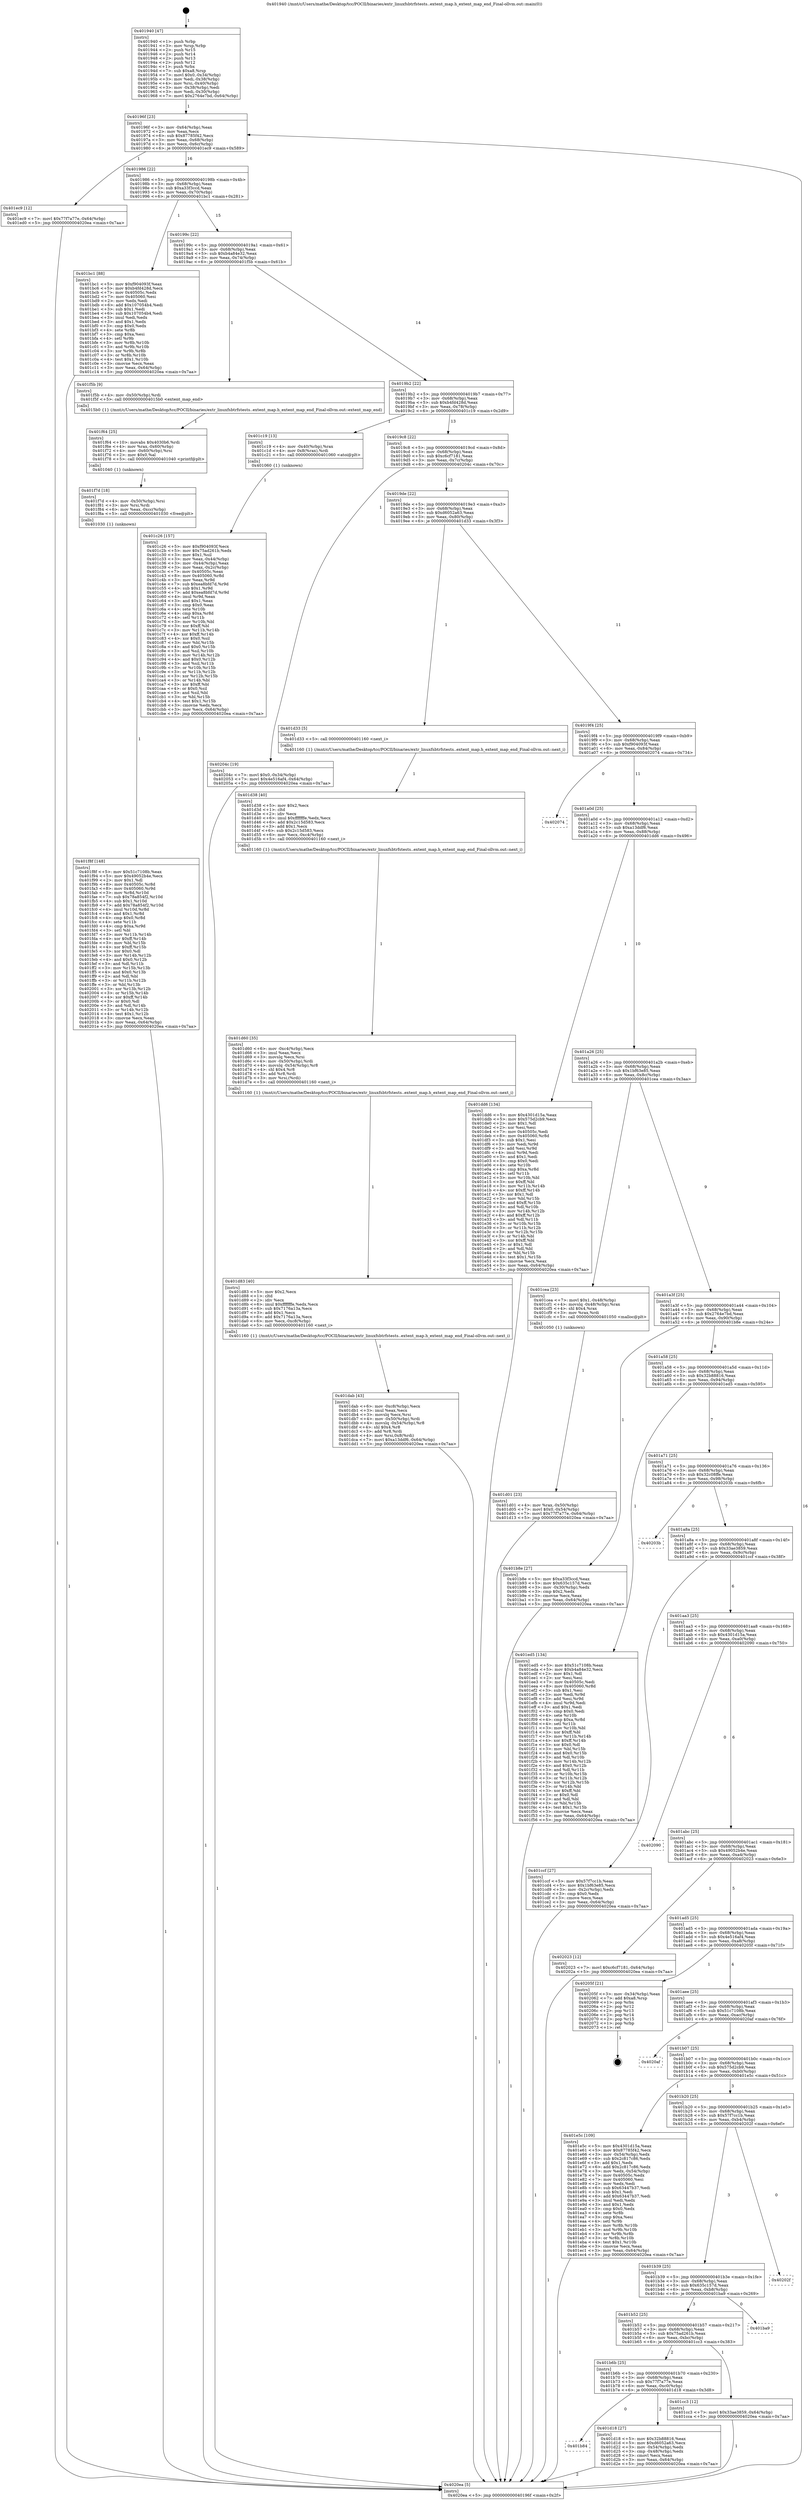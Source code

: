 digraph "0x401940" {
  label = "0x401940 (/mnt/c/Users/mathe/Desktop/tcc/POCII/binaries/extr_linuxfsbtrfstests..extent_map.h_extent_map_end_Final-ollvm.out::main(0))"
  labelloc = "t"
  node[shape=record]

  Entry [label="",width=0.3,height=0.3,shape=circle,fillcolor=black,style=filled]
  "0x40196f" [label="{
     0x40196f [23]\l
     | [instrs]\l
     &nbsp;&nbsp;0x40196f \<+3\>: mov -0x64(%rbp),%eax\l
     &nbsp;&nbsp;0x401972 \<+2\>: mov %eax,%ecx\l
     &nbsp;&nbsp;0x401974 \<+6\>: sub $0x87785f42,%ecx\l
     &nbsp;&nbsp;0x40197a \<+3\>: mov %eax,-0x68(%rbp)\l
     &nbsp;&nbsp;0x40197d \<+3\>: mov %ecx,-0x6c(%rbp)\l
     &nbsp;&nbsp;0x401980 \<+6\>: je 0000000000401ec9 \<main+0x589\>\l
  }"]
  "0x401ec9" [label="{
     0x401ec9 [12]\l
     | [instrs]\l
     &nbsp;&nbsp;0x401ec9 \<+7\>: movl $0x77f7a77e,-0x64(%rbp)\l
     &nbsp;&nbsp;0x401ed0 \<+5\>: jmp 00000000004020ea \<main+0x7aa\>\l
  }"]
  "0x401986" [label="{
     0x401986 [22]\l
     | [instrs]\l
     &nbsp;&nbsp;0x401986 \<+5\>: jmp 000000000040198b \<main+0x4b\>\l
     &nbsp;&nbsp;0x40198b \<+3\>: mov -0x68(%rbp),%eax\l
     &nbsp;&nbsp;0x40198e \<+5\>: sub $0xa33f3ccd,%eax\l
     &nbsp;&nbsp;0x401993 \<+3\>: mov %eax,-0x70(%rbp)\l
     &nbsp;&nbsp;0x401996 \<+6\>: je 0000000000401bc1 \<main+0x281\>\l
  }"]
  Exit [label="",width=0.3,height=0.3,shape=circle,fillcolor=black,style=filled,peripheries=2]
  "0x401bc1" [label="{
     0x401bc1 [88]\l
     | [instrs]\l
     &nbsp;&nbsp;0x401bc1 \<+5\>: mov $0xf904093f,%eax\l
     &nbsp;&nbsp;0x401bc6 \<+5\>: mov $0xb4fd428d,%ecx\l
     &nbsp;&nbsp;0x401bcb \<+7\>: mov 0x40505c,%edx\l
     &nbsp;&nbsp;0x401bd2 \<+7\>: mov 0x405060,%esi\l
     &nbsp;&nbsp;0x401bd9 \<+2\>: mov %edx,%edi\l
     &nbsp;&nbsp;0x401bdb \<+6\>: add $0x107054b4,%edi\l
     &nbsp;&nbsp;0x401be1 \<+3\>: sub $0x1,%edi\l
     &nbsp;&nbsp;0x401be4 \<+6\>: sub $0x107054b4,%edi\l
     &nbsp;&nbsp;0x401bea \<+3\>: imul %edi,%edx\l
     &nbsp;&nbsp;0x401bed \<+3\>: and $0x1,%edx\l
     &nbsp;&nbsp;0x401bf0 \<+3\>: cmp $0x0,%edx\l
     &nbsp;&nbsp;0x401bf3 \<+4\>: sete %r8b\l
     &nbsp;&nbsp;0x401bf7 \<+3\>: cmp $0xa,%esi\l
     &nbsp;&nbsp;0x401bfa \<+4\>: setl %r9b\l
     &nbsp;&nbsp;0x401bfe \<+3\>: mov %r8b,%r10b\l
     &nbsp;&nbsp;0x401c01 \<+3\>: and %r9b,%r10b\l
     &nbsp;&nbsp;0x401c04 \<+3\>: xor %r9b,%r8b\l
     &nbsp;&nbsp;0x401c07 \<+3\>: or %r8b,%r10b\l
     &nbsp;&nbsp;0x401c0a \<+4\>: test $0x1,%r10b\l
     &nbsp;&nbsp;0x401c0e \<+3\>: cmovne %ecx,%eax\l
     &nbsp;&nbsp;0x401c11 \<+3\>: mov %eax,-0x64(%rbp)\l
     &nbsp;&nbsp;0x401c14 \<+5\>: jmp 00000000004020ea \<main+0x7aa\>\l
  }"]
  "0x40199c" [label="{
     0x40199c [22]\l
     | [instrs]\l
     &nbsp;&nbsp;0x40199c \<+5\>: jmp 00000000004019a1 \<main+0x61\>\l
     &nbsp;&nbsp;0x4019a1 \<+3\>: mov -0x68(%rbp),%eax\l
     &nbsp;&nbsp;0x4019a4 \<+5\>: sub $0xb4a84e32,%eax\l
     &nbsp;&nbsp;0x4019a9 \<+3\>: mov %eax,-0x74(%rbp)\l
     &nbsp;&nbsp;0x4019ac \<+6\>: je 0000000000401f5b \<main+0x61b\>\l
  }"]
  "0x401f8f" [label="{
     0x401f8f [148]\l
     | [instrs]\l
     &nbsp;&nbsp;0x401f8f \<+5\>: mov $0x51c7108b,%eax\l
     &nbsp;&nbsp;0x401f94 \<+5\>: mov $0x49052b4e,%ecx\l
     &nbsp;&nbsp;0x401f99 \<+2\>: mov $0x1,%dl\l
     &nbsp;&nbsp;0x401f9b \<+8\>: mov 0x40505c,%r8d\l
     &nbsp;&nbsp;0x401fa3 \<+8\>: mov 0x405060,%r9d\l
     &nbsp;&nbsp;0x401fab \<+3\>: mov %r8d,%r10d\l
     &nbsp;&nbsp;0x401fae \<+7\>: sub $0x78a854f2,%r10d\l
     &nbsp;&nbsp;0x401fb5 \<+4\>: sub $0x1,%r10d\l
     &nbsp;&nbsp;0x401fb9 \<+7\>: add $0x78a854f2,%r10d\l
     &nbsp;&nbsp;0x401fc0 \<+4\>: imul %r10d,%r8d\l
     &nbsp;&nbsp;0x401fc4 \<+4\>: and $0x1,%r8d\l
     &nbsp;&nbsp;0x401fc8 \<+4\>: cmp $0x0,%r8d\l
     &nbsp;&nbsp;0x401fcc \<+4\>: sete %r11b\l
     &nbsp;&nbsp;0x401fd0 \<+4\>: cmp $0xa,%r9d\l
     &nbsp;&nbsp;0x401fd4 \<+3\>: setl %bl\l
     &nbsp;&nbsp;0x401fd7 \<+3\>: mov %r11b,%r14b\l
     &nbsp;&nbsp;0x401fda \<+4\>: xor $0xff,%r14b\l
     &nbsp;&nbsp;0x401fde \<+3\>: mov %bl,%r15b\l
     &nbsp;&nbsp;0x401fe1 \<+4\>: xor $0xff,%r15b\l
     &nbsp;&nbsp;0x401fe5 \<+3\>: xor $0x0,%dl\l
     &nbsp;&nbsp;0x401fe8 \<+3\>: mov %r14b,%r12b\l
     &nbsp;&nbsp;0x401feb \<+4\>: and $0x0,%r12b\l
     &nbsp;&nbsp;0x401fef \<+3\>: and %dl,%r11b\l
     &nbsp;&nbsp;0x401ff2 \<+3\>: mov %r15b,%r13b\l
     &nbsp;&nbsp;0x401ff5 \<+4\>: and $0x0,%r13b\l
     &nbsp;&nbsp;0x401ff9 \<+2\>: and %dl,%bl\l
     &nbsp;&nbsp;0x401ffb \<+3\>: or %r11b,%r12b\l
     &nbsp;&nbsp;0x401ffe \<+3\>: or %bl,%r13b\l
     &nbsp;&nbsp;0x402001 \<+3\>: xor %r13b,%r12b\l
     &nbsp;&nbsp;0x402004 \<+3\>: or %r15b,%r14b\l
     &nbsp;&nbsp;0x402007 \<+4\>: xor $0xff,%r14b\l
     &nbsp;&nbsp;0x40200b \<+3\>: or $0x0,%dl\l
     &nbsp;&nbsp;0x40200e \<+3\>: and %dl,%r14b\l
     &nbsp;&nbsp;0x402011 \<+3\>: or %r14b,%r12b\l
     &nbsp;&nbsp;0x402014 \<+4\>: test $0x1,%r12b\l
     &nbsp;&nbsp;0x402018 \<+3\>: cmovne %ecx,%eax\l
     &nbsp;&nbsp;0x40201b \<+3\>: mov %eax,-0x64(%rbp)\l
     &nbsp;&nbsp;0x40201e \<+5\>: jmp 00000000004020ea \<main+0x7aa\>\l
  }"]
  "0x401f5b" [label="{
     0x401f5b [9]\l
     | [instrs]\l
     &nbsp;&nbsp;0x401f5b \<+4\>: mov -0x50(%rbp),%rdi\l
     &nbsp;&nbsp;0x401f5f \<+5\>: call 00000000004015b0 \<extent_map_end\>\l
     | [calls]\l
     &nbsp;&nbsp;0x4015b0 \{1\} (/mnt/c/Users/mathe/Desktop/tcc/POCII/binaries/extr_linuxfsbtrfstests..extent_map.h_extent_map_end_Final-ollvm.out::extent_map_end)\l
  }"]
  "0x4019b2" [label="{
     0x4019b2 [22]\l
     | [instrs]\l
     &nbsp;&nbsp;0x4019b2 \<+5\>: jmp 00000000004019b7 \<main+0x77\>\l
     &nbsp;&nbsp;0x4019b7 \<+3\>: mov -0x68(%rbp),%eax\l
     &nbsp;&nbsp;0x4019ba \<+5\>: sub $0xb4fd428d,%eax\l
     &nbsp;&nbsp;0x4019bf \<+3\>: mov %eax,-0x78(%rbp)\l
     &nbsp;&nbsp;0x4019c2 \<+6\>: je 0000000000401c19 \<main+0x2d9\>\l
  }"]
  "0x401f7d" [label="{
     0x401f7d [18]\l
     | [instrs]\l
     &nbsp;&nbsp;0x401f7d \<+4\>: mov -0x50(%rbp),%rsi\l
     &nbsp;&nbsp;0x401f81 \<+3\>: mov %rsi,%rdi\l
     &nbsp;&nbsp;0x401f84 \<+6\>: mov %eax,-0xcc(%rbp)\l
     &nbsp;&nbsp;0x401f8a \<+5\>: call 0000000000401030 \<free@plt\>\l
     | [calls]\l
     &nbsp;&nbsp;0x401030 \{1\} (unknown)\l
  }"]
  "0x401c19" [label="{
     0x401c19 [13]\l
     | [instrs]\l
     &nbsp;&nbsp;0x401c19 \<+4\>: mov -0x40(%rbp),%rax\l
     &nbsp;&nbsp;0x401c1d \<+4\>: mov 0x8(%rax),%rdi\l
     &nbsp;&nbsp;0x401c21 \<+5\>: call 0000000000401060 \<atoi@plt\>\l
     | [calls]\l
     &nbsp;&nbsp;0x401060 \{1\} (unknown)\l
  }"]
  "0x4019c8" [label="{
     0x4019c8 [22]\l
     | [instrs]\l
     &nbsp;&nbsp;0x4019c8 \<+5\>: jmp 00000000004019cd \<main+0x8d\>\l
     &nbsp;&nbsp;0x4019cd \<+3\>: mov -0x68(%rbp),%eax\l
     &nbsp;&nbsp;0x4019d0 \<+5\>: sub $0xc6cf7181,%eax\l
     &nbsp;&nbsp;0x4019d5 \<+3\>: mov %eax,-0x7c(%rbp)\l
     &nbsp;&nbsp;0x4019d8 \<+6\>: je 000000000040204c \<main+0x70c\>\l
  }"]
  "0x401f64" [label="{
     0x401f64 [25]\l
     | [instrs]\l
     &nbsp;&nbsp;0x401f64 \<+10\>: movabs $0x4030b6,%rdi\l
     &nbsp;&nbsp;0x401f6e \<+4\>: mov %rax,-0x60(%rbp)\l
     &nbsp;&nbsp;0x401f72 \<+4\>: mov -0x60(%rbp),%rsi\l
     &nbsp;&nbsp;0x401f76 \<+2\>: mov $0x0,%al\l
     &nbsp;&nbsp;0x401f78 \<+5\>: call 0000000000401040 \<printf@plt\>\l
     | [calls]\l
     &nbsp;&nbsp;0x401040 \{1\} (unknown)\l
  }"]
  "0x40204c" [label="{
     0x40204c [19]\l
     | [instrs]\l
     &nbsp;&nbsp;0x40204c \<+7\>: movl $0x0,-0x34(%rbp)\l
     &nbsp;&nbsp;0x402053 \<+7\>: movl $0x4e516af4,-0x64(%rbp)\l
     &nbsp;&nbsp;0x40205a \<+5\>: jmp 00000000004020ea \<main+0x7aa\>\l
  }"]
  "0x4019de" [label="{
     0x4019de [22]\l
     | [instrs]\l
     &nbsp;&nbsp;0x4019de \<+5\>: jmp 00000000004019e3 \<main+0xa3\>\l
     &nbsp;&nbsp;0x4019e3 \<+3\>: mov -0x68(%rbp),%eax\l
     &nbsp;&nbsp;0x4019e6 \<+5\>: sub $0xd6052a63,%eax\l
     &nbsp;&nbsp;0x4019eb \<+3\>: mov %eax,-0x80(%rbp)\l
     &nbsp;&nbsp;0x4019ee \<+6\>: je 0000000000401d33 \<main+0x3f3\>\l
  }"]
  "0x401dab" [label="{
     0x401dab [43]\l
     | [instrs]\l
     &nbsp;&nbsp;0x401dab \<+6\>: mov -0xc8(%rbp),%ecx\l
     &nbsp;&nbsp;0x401db1 \<+3\>: imul %eax,%ecx\l
     &nbsp;&nbsp;0x401db4 \<+3\>: movslq %ecx,%rsi\l
     &nbsp;&nbsp;0x401db7 \<+4\>: mov -0x50(%rbp),%rdi\l
     &nbsp;&nbsp;0x401dbb \<+4\>: movslq -0x54(%rbp),%r8\l
     &nbsp;&nbsp;0x401dbf \<+4\>: shl $0x4,%r8\l
     &nbsp;&nbsp;0x401dc3 \<+3\>: add %r8,%rdi\l
     &nbsp;&nbsp;0x401dc6 \<+4\>: mov %rsi,0x8(%rdi)\l
     &nbsp;&nbsp;0x401dca \<+7\>: movl $0xa13ddf6,-0x64(%rbp)\l
     &nbsp;&nbsp;0x401dd1 \<+5\>: jmp 00000000004020ea \<main+0x7aa\>\l
  }"]
  "0x401d33" [label="{
     0x401d33 [5]\l
     | [instrs]\l
     &nbsp;&nbsp;0x401d33 \<+5\>: call 0000000000401160 \<next_i\>\l
     | [calls]\l
     &nbsp;&nbsp;0x401160 \{1\} (/mnt/c/Users/mathe/Desktop/tcc/POCII/binaries/extr_linuxfsbtrfstests..extent_map.h_extent_map_end_Final-ollvm.out::next_i)\l
  }"]
  "0x4019f4" [label="{
     0x4019f4 [25]\l
     | [instrs]\l
     &nbsp;&nbsp;0x4019f4 \<+5\>: jmp 00000000004019f9 \<main+0xb9\>\l
     &nbsp;&nbsp;0x4019f9 \<+3\>: mov -0x68(%rbp),%eax\l
     &nbsp;&nbsp;0x4019fc \<+5\>: sub $0xf904093f,%eax\l
     &nbsp;&nbsp;0x401a01 \<+6\>: mov %eax,-0x84(%rbp)\l
     &nbsp;&nbsp;0x401a07 \<+6\>: je 0000000000402074 \<main+0x734\>\l
  }"]
  "0x401d83" [label="{
     0x401d83 [40]\l
     | [instrs]\l
     &nbsp;&nbsp;0x401d83 \<+5\>: mov $0x2,%ecx\l
     &nbsp;&nbsp;0x401d88 \<+1\>: cltd\l
     &nbsp;&nbsp;0x401d89 \<+2\>: idiv %ecx\l
     &nbsp;&nbsp;0x401d8b \<+6\>: imul $0xfffffffe,%edx,%ecx\l
     &nbsp;&nbsp;0x401d91 \<+6\>: sub $0x7176a13a,%ecx\l
     &nbsp;&nbsp;0x401d97 \<+3\>: add $0x1,%ecx\l
     &nbsp;&nbsp;0x401d9a \<+6\>: add $0x7176a13a,%ecx\l
     &nbsp;&nbsp;0x401da0 \<+6\>: mov %ecx,-0xc8(%rbp)\l
     &nbsp;&nbsp;0x401da6 \<+5\>: call 0000000000401160 \<next_i\>\l
     | [calls]\l
     &nbsp;&nbsp;0x401160 \{1\} (/mnt/c/Users/mathe/Desktop/tcc/POCII/binaries/extr_linuxfsbtrfstests..extent_map.h_extent_map_end_Final-ollvm.out::next_i)\l
  }"]
  "0x402074" [label="{
     0x402074\l
  }", style=dashed]
  "0x401a0d" [label="{
     0x401a0d [25]\l
     | [instrs]\l
     &nbsp;&nbsp;0x401a0d \<+5\>: jmp 0000000000401a12 \<main+0xd2\>\l
     &nbsp;&nbsp;0x401a12 \<+3\>: mov -0x68(%rbp),%eax\l
     &nbsp;&nbsp;0x401a15 \<+5\>: sub $0xa13ddf6,%eax\l
     &nbsp;&nbsp;0x401a1a \<+6\>: mov %eax,-0x88(%rbp)\l
     &nbsp;&nbsp;0x401a20 \<+6\>: je 0000000000401dd6 \<main+0x496\>\l
  }"]
  "0x401d60" [label="{
     0x401d60 [35]\l
     | [instrs]\l
     &nbsp;&nbsp;0x401d60 \<+6\>: mov -0xc4(%rbp),%ecx\l
     &nbsp;&nbsp;0x401d66 \<+3\>: imul %eax,%ecx\l
     &nbsp;&nbsp;0x401d69 \<+3\>: movslq %ecx,%rsi\l
     &nbsp;&nbsp;0x401d6c \<+4\>: mov -0x50(%rbp),%rdi\l
     &nbsp;&nbsp;0x401d70 \<+4\>: movslq -0x54(%rbp),%r8\l
     &nbsp;&nbsp;0x401d74 \<+4\>: shl $0x4,%r8\l
     &nbsp;&nbsp;0x401d78 \<+3\>: add %r8,%rdi\l
     &nbsp;&nbsp;0x401d7b \<+3\>: mov %rsi,(%rdi)\l
     &nbsp;&nbsp;0x401d7e \<+5\>: call 0000000000401160 \<next_i\>\l
     | [calls]\l
     &nbsp;&nbsp;0x401160 \{1\} (/mnt/c/Users/mathe/Desktop/tcc/POCII/binaries/extr_linuxfsbtrfstests..extent_map.h_extent_map_end_Final-ollvm.out::next_i)\l
  }"]
  "0x401dd6" [label="{
     0x401dd6 [134]\l
     | [instrs]\l
     &nbsp;&nbsp;0x401dd6 \<+5\>: mov $0x4301d15a,%eax\l
     &nbsp;&nbsp;0x401ddb \<+5\>: mov $0x575d2cb9,%ecx\l
     &nbsp;&nbsp;0x401de0 \<+2\>: mov $0x1,%dl\l
     &nbsp;&nbsp;0x401de2 \<+2\>: xor %esi,%esi\l
     &nbsp;&nbsp;0x401de4 \<+7\>: mov 0x40505c,%edi\l
     &nbsp;&nbsp;0x401deb \<+8\>: mov 0x405060,%r8d\l
     &nbsp;&nbsp;0x401df3 \<+3\>: sub $0x1,%esi\l
     &nbsp;&nbsp;0x401df6 \<+3\>: mov %edi,%r9d\l
     &nbsp;&nbsp;0x401df9 \<+3\>: add %esi,%r9d\l
     &nbsp;&nbsp;0x401dfc \<+4\>: imul %r9d,%edi\l
     &nbsp;&nbsp;0x401e00 \<+3\>: and $0x1,%edi\l
     &nbsp;&nbsp;0x401e03 \<+3\>: cmp $0x0,%edi\l
     &nbsp;&nbsp;0x401e06 \<+4\>: sete %r10b\l
     &nbsp;&nbsp;0x401e0a \<+4\>: cmp $0xa,%r8d\l
     &nbsp;&nbsp;0x401e0e \<+4\>: setl %r11b\l
     &nbsp;&nbsp;0x401e12 \<+3\>: mov %r10b,%bl\l
     &nbsp;&nbsp;0x401e15 \<+3\>: xor $0xff,%bl\l
     &nbsp;&nbsp;0x401e18 \<+3\>: mov %r11b,%r14b\l
     &nbsp;&nbsp;0x401e1b \<+4\>: xor $0xff,%r14b\l
     &nbsp;&nbsp;0x401e1f \<+3\>: xor $0x1,%dl\l
     &nbsp;&nbsp;0x401e22 \<+3\>: mov %bl,%r15b\l
     &nbsp;&nbsp;0x401e25 \<+4\>: and $0xff,%r15b\l
     &nbsp;&nbsp;0x401e29 \<+3\>: and %dl,%r10b\l
     &nbsp;&nbsp;0x401e2c \<+3\>: mov %r14b,%r12b\l
     &nbsp;&nbsp;0x401e2f \<+4\>: and $0xff,%r12b\l
     &nbsp;&nbsp;0x401e33 \<+3\>: and %dl,%r11b\l
     &nbsp;&nbsp;0x401e36 \<+3\>: or %r10b,%r15b\l
     &nbsp;&nbsp;0x401e39 \<+3\>: or %r11b,%r12b\l
     &nbsp;&nbsp;0x401e3c \<+3\>: xor %r12b,%r15b\l
     &nbsp;&nbsp;0x401e3f \<+3\>: or %r14b,%bl\l
     &nbsp;&nbsp;0x401e42 \<+3\>: xor $0xff,%bl\l
     &nbsp;&nbsp;0x401e45 \<+3\>: or $0x1,%dl\l
     &nbsp;&nbsp;0x401e48 \<+2\>: and %dl,%bl\l
     &nbsp;&nbsp;0x401e4a \<+3\>: or %bl,%r15b\l
     &nbsp;&nbsp;0x401e4d \<+4\>: test $0x1,%r15b\l
     &nbsp;&nbsp;0x401e51 \<+3\>: cmovne %ecx,%eax\l
     &nbsp;&nbsp;0x401e54 \<+3\>: mov %eax,-0x64(%rbp)\l
     &nbsp;&nbsp;0x401e57 \<+5\>: jmp 00000000004020ea \<main+0x7aa\>\l
  }"]
  "0x401a26" [label="{
     0x401a26 [25]\l
     | [instrs]\l
     &nbsp;&nbsp;0x401a26 \<+5\>: jmp 0000000000401a2b \<main+0xeb\>\l
     &nbsp;&nbsp;0x401a2b \<+3\>: mov -0x68(%rbp),%eax\l
     &nbsp;&nbsp;0x401a2e \<+5\>: sub $0x1bf63e85,%eax\l
     &nbsp;&nbsp;0x401a33 \<+6\>: mov %eax,-0x8c(%rbp)\l
     &nbsp;&nbsp;0x401a39 \<+6\>: je 0000000000401cea \<main+0x3aa\>\l
  }"]
  "0x401d38" [label="{
     0x401d38 [40]\l
     | [instrs]\l
     &nbsp;&nbsp;0x401d38 \<+5\>: mov $0x2,%ecx\l
     &nbsp;&nbsp;0x401d3d \<+1\>: cltd\l
     &nbsp;&nbsp;0x401d3e \<+2\>: idiv %ecx\l
     &nbsp;&nbsp;0x401d40 \<+6\>: imul $0xfffffffe,%edx,%ecx\l
     &nbsp;&nbsp;0x401d46 \<+6\>: add $0x2c15d583,%ecx\l
     &nbsp;&nbsp;0x401d4c \<+3\>: add $0x1,%ecx\l
     &nbsp;&nbsp;0x401d4f \<+6\>: sub $0x2c15d583,%ecx\l
     &nbsp;&nbsp;0x401d55 \<+6\>: mov %ecx,-0xc4(%rbp)\l
     &nbsp;&nbsp;0x401d5b \<+5\>: call 0000000000401160 \<next_i\>\l
     | [calls]\l
     &nbsp;&nbsp;0x401160 \{1\} (/mnt/c/Users/mathe/Desktop/tcc/POCII/binaries/extr_linuxfsbtrfstests..extent_map.h_extent_map_end_Final-ollvm.out::next_i)\l
  }"]
  "0x401cea" [label="{
     0x401cea [23]\l
     | [instrs]\l
     &nbsp;&nbsp;0x401cea \<+7\>: movl $0x1,-0x48(%rbp)\l
     &nbsp;&nbsp;0x401cf1 \<+4\>: movslq -0x48(%rbp),%rax\l
     &nbsp;&nbsp;0x401cf5 \<+4\>: shl $0x4,%rax\l
     &nbsp;&nbsp;0x401cf9 \<+3\>: mov %rax,%rdi\l
     &nbsp;&nbsp;0x401cfc \<+5\>: call 0000000000401050 \<malloc@plt\>\l
     | [calls]\l
     &nbsp;&nbsp;0x401050 \{1\} (unknown)\l
  }"]
  "0x401a3f" [label="{
     0x401a3f [25]\l
     | [instrs]\l
     &nbsp;&nbsp;0x401a3f \<+5\>: jmp 0000000000401a44 \<main+0x104\>\l
     &nbsp;&nbsp;0x401a44 \<+3\>: mov -0x68(%rbp),%eax\l
     &nbsp;&nbsp;0x401a47 \<+5\>: sub $0x2764e7bd,%eax\l
     &nbsp;&nbsp;0x401a4c \<+6\>: mov %eax,-0x90(%rbp)\l
     &nbsp;&nbsp;0x401a52 \<+6\>: je 0000000000401b8e \<main+0x24e\>\l
  }"]
  "0x401b84" [label="{
     0x401b84\l
  }", style=dashed]
  "0x401b8e" [label="{
     0x401b8e [27]\l
     | [instrs]\l
     &nbsp;&nbsp;0x401b8e \<+5\>: mov $0xa33f3ccd,%eax\l
     &nbsp;&nbsp;0x401b93 \<+5\>: mov $0x635c157d,%ecx\l
     &nbsp;&nbsp;0x401b98 \<+3\>: mov -0x30(%rbp),%edx\l
     &nbsp;&nbsp;0x401b9b \<+3\>: cmp $0x2,%edx\l
     &nbsp;&nbsp;0x401b9e \<+3\>: cmovne %ecx,%eax\l
     &nbsp;&nbsp;0x401ba1 \<+3\>: mov %eax,-0x64(%rbp)\l
     &nbsp;&nbsp;0x401ba4 \<+5\>: jmp 00000000004020ea \<main+0x7aa\>\l
  }"]
  "0x401a58" [label="{
     0x401a58 [25]\l
     | [instrs]\l
     &nbsp;&nbsp;0x401a58 \<+5\>: jmp 0000000000401a5d \<main+0x11d\>\l
     &nbsp;&nbsp;0x401a5d \<+3\>: mov -0x68(%rbp),%eax\l
     &nbsp;&nbsp;0x401a60 \<+5\>: sub $0x32b88816,%eax\l
     &nbsp;&nbsp;0x401a65 \<+6\>: mov %eax,-0x94(%rbp)\l
     &nbsp;&nbsp;0x401a6b \<+6\>: je 0000000000401ed5 \<main+0x595\>\l
  }"]
  "0x4020ea" [label="{
     0x4020ea [5]\l
     | [instrs]\l
     &nbsp;&nbsp;0x4020ea \<+5\>: jmp 000000000040196f \<main+0x2f\>\l
  }"]
  "0x401940" [label="{
     0x401940 [47]\l
     | [instrs]\l
     &nbsp;&nbsp;0x401940 \<+1\>: push %rbp\l
     &nbsp;&nbsp;0x401941 \<+3\>: mov %rsp,%rbp\l
     &nbsp;&nbsp;0x401944 \<+2\>: push %r15\l
     &nbsp;&nbsp;0x401946 \<+2\>: push %r14\l
     &nbsp;&nbsp;0x401948 \<+2\>: push %r13\l
     &nbsp;&nbsp;0x40194a \<+2\>: push %r12\l
     &nbsp;&nbsp;0x40194c \<+1\>: push %rbx\l
     &nbsp;&nbsp;0x40194d \<+7\>: sub $0xa8,%rsp\l
     &nbsp;&nbsp;0x401954 \<+7\>: movl $0x0,-0x34(%rbp)\l
     &nbsp;&nbsp;0x40195b \<+3\>: mov %edi,-0x38(%rbp)\l
     &nbsp;&nbsp;0x40195e \<+4\>: mov %rsi,-0x40(%rbp)\l
     &nbsp;&nbsp;0x401962 \<+3\>: mov -0x38(%rbp),%edi\l
     &nbsp;&nbsp;0x401965 \<+3\>: mov %edi,-0x30(%rbp)\l
     &nbsp;&nbsp;0x401968 \<+7\>: movl $0x2764e7bd,-0x64(%rbp)\l
  }"]
  "0x401c26" [label="{
     0x401c26 [157]\l
     | [instrs]\l
     &nbsp;&nbsp;0x401c26 \<+5\>: mov $0xf904093f,%ecx\l
     &nbsp;&nbsp;0x401c2b \<+5\>: mov $0x75ad261b,%edx\l
     &nbsp;&nbsp;0x401c30 \<+3\>: mov $0x1,%sil\l
     &nbsp;&nbsp;0x401c33 \<+3\>: mov %eax,-0x44(%rbp)\l
     &nbsp;&nbsp;0x401c36 \<+3\>: mov -0x44(%rbp),%eax\l
     &nbsp;&nbsp;0x401c39 \<+3\>: mov %eax,-0x2c(%rbp)\l
     &nbsp;&nbsp;0x401c3c \<+7\>: mov 0x40505c,%eax\l
     &nbsp;&nbsp;0x401c43 \<+8\>: mov 0x405060,%r8d\l
     &nbsp;&nbsp;0x401c4b \<+3\>: mov %eax,%r9d\l
     &nbsp;&nbsp;0x401c4e \<+7\>: sub $0xea8bfd7d,%r9d\l
     &nbsp;&nbsp;0x401c55 \<+4\>: sub $0x1,%r9d\l
     &nbsp;&nbsp;0x401c59 \<+7\>: add $0xea8bfd7d,%r9d\l
     &nbsp;&nbsp;0x401c60 \<+4\>: imul %r9d,%eax\l
     &nbsp;&nbsp;0x401c64 \<+3\>: and $0x1,%eax\l
     &nbsp;&nbsp;0x401c67 \<+3\>: cmp $0x0,%eax\l
     &nbsp;&nbsp;0x401c6a \<+4\>: sete %r10b\l
     &nbsp;&nbsp;0x401c6e \<+4\>: cmp $0xa,%r8d\l
     &nbsp;&nbsp;0x401c72 \<+4\>: setl %r11b\l
     &nbsp;&nbsp;0x401c76 \<+3\>: mov %r10b,%bl\l
     &nbsp;&nbsp;0x401c79 \<+3\>: xor $0xff,%bl\l
     &nbsp;&nbsp;0x401c7c \<+3\>: mov %r11b,%r14b\l
     &nbsp;&nbsp;0x401c7f \<+4\>: xor $0xff,%r14b\l
     &nbsp;&nbsp;0x401c83 \<+4\>: xor $0x0,%sil\l
     &nbsp;&nbsp;0x401c87 \<+3\>: mov %bl,%r15b\l
     &nbsp;&nbsp;0x401c8a \<+4\>: and $0x0,%r15b\l
     &nbsp;&nbsp;0x401c8e \<+3\>: and %sil,%r10b\l
     &nbsp;&nbsp;0x401c91 \<+3\>: mov %r14b,%r12b\l
     &nbsp;&nbsp;0x401c94 \<+4\>: and $0x0,%r12b\l
     &nbsp;&nbsp;0x401c98 \<+3\>: and %sil,%r11b\l
     &nbsp;&nbsp;0x401c9b \<+3\>: or %r10b,%r15b\l
     &nbsp;&nbsp;0x401c9e \<+3\>: or %r11b,%r12b\l
     &nbsp;&nbsp;0x401ca1 \<+3\>: xor %r12b,%r15b\l
     &nbsp;&nbsp;0x401ca4 \<+3\>: or %r14b,%bl\l
     &nbsp;&nbsp;0x401ca7 \<+3\>: xor $0xff,%bl\l
     &nbsp;&nbsp;0x401caa \<+4\>: or $0x0,%sil\l
     &nbsp;&nbsp;0x401cae \<+3\>: and %sil,%bl\l
     &nbsp;&nbsp;0x401cb1 \<+3\>: or %bl,%r15b\l
     &nbsp;&nbsp;0x401cb4 \<+4\>: test $0x1,%r15b\l
     &nbsp;&nbsp;0x401cb8 \<+3\>: cmovne %edx,%ecx\l
     &nbsp;&nbsp;0x401cbb \<+3\>: mov %ecx,-0x64(%rbp)\l
     &nbsp;&nbsp;0x401cbe \<+5\>: jmp 00000000004020ea \<main+0x7aa\>\l
  }"]
  "0x401d18" [label="{
     0x401d18 [27]\l
     | [instrs]\l
     &nbsp;&nbsp;0x401d18 \<+5\>: mov $0x32b88816,%eax\l
     &nbsp;&nbsp;0x401d1d \<+5\>: mov $0xd6052a63,%ecx\l
     &nbsp;&nbsp;0x401d22 \<+3\>: mov -0x54(%rbp),%edx\l
     &nbsp;&nbsp;0x401d25 \<+3\>: cmp -0x48(%rbp),%edx\l
     &nbsp;&nbsp;0x401d28 \<+3\>: cmovl %ecx,%eax\l
     &nbsp;&nbsp;0x401d2b \<+3\>: mov %eax,-0x64(%rbp)\l
     &nbsp;&nbsp;0x401d2e \<+5\>: jmp 00000000004020ea \<main+0x7aa\>\l
  }"]
  "0x401ed5" [label="{
     0x401ed5 [134]\l
     | [instrs]\l
     &nbsp;&nbsp;0x401ed5 \<+5\>: mov $0x51c7108b,%eax\l
     &nbsp;&nbsp;0x401eda \<+5\>: mov $0xb4a84e32,%ecx\l
     &nbsp;&nbsp;0x401edf \<+2\>: mov $0x1,%dl\l
     &nbsp;&nbsp;0x401ee1 \<+2\>: xor %esi,%esi\l
     &nbsp;&nbsp;0x401ee3 \<+7\>: mov 0x40505c,%edi\l
     &nbsp;&nbsp;0x401eea \<+8\>: mov 0x405060,%r8d\l
     &nbsp;&nbsp;0x401ef2 \<+3\>: sub $0x1,%esi\l
     &nbsp;&nbsp;0x401ef5 \<+3\>: mov %edi,%r9d\l
     &nbsp;&nbsp;0x401ef8 \<+3\>: add %esi,%r9d\l
     &nbsp;&nbsp;0x401efb \<+4\>: imul %r9d,%edi\l
     &nbsp;&nbsp;0x401eff \<+3\>: and $0x1,%edi\l
     &nbsp;&nbsp;0x401f02 \<+3\>: cmp $0x0,%edi\l
     &nbsp;&nbsp;0x401f05 \<+4\>: sete %r10b\l
     &nbsp;&nbsp;0x401f09 \<+4\>: cmp $0xa,%r8d\l
     &nbsp;&nbsp;0x401f0d \<+4\>: setl %r11b\l
     &nbsp;&nbsp;0x401f11 \<+3\>: mov %r10b,%bl\l
     &nbsp;&nbsp;0x401f14 \<+3\>: xor $0xff,%bl\l
     &nbsp;&nbsp;0x401f17 \<+3\>: mov %r11b,%r14b\l
     &nbsp;&nbsp;0x401f1a \<+4\>: xor $0xff,%r14b\l
     &nbsp;&nbsp;0x401f1e \<+3\>: xor $0x0,%dl\l
     &nbsp;&nbsp;0x401f21 \<+3\>: mov %bl,%r15b\l
     &nbsp;&nbsp;0x401f24 \<+4\>: and $0x0,%r15b\l
     &nbsp;&nbsp;0x401f28 \<+3\>: and %dl,%r10b\l
     &nbsp;&nbsp;0x401f2b \<+3\>: mov %r14b,%r12b\l
     &nbsp;&nbsp;0x401f2e \<+4\>: and $0x0,%r12b\l
     &nbsp;&nbsp;0x401f32 \<+3\>: and %dl,%r11b\l
     &nbsp;&nbsp;0x401f35 \<+3\>: or %r10b,%r15b\l
     &nbsp;&nbsp;0x401f38 \<+3\>: or %r11b,%r12b\l
     &nbsp;&nbsp;0x401f3b \<+3\>: xor %r12b,%r15b\l
     &nbsp;&nbsp;0x401f3e \<+3\>: or %r14b,%bl\l
     &nbsp;&nbsp;0x401f41 \<+3\>: xor $0xff,%bl\l
     &nbsp;&nbsp;0x401f44 \<+3\>: or $0x0,%dl\l
     &nbsp;&nbsp;0x401f47 \<+2\>: and %dl,%bl\l
     &nbsp;&nbsp;0x401f49 \<+3\>: or %bl,%r15b\l
     &nbsp;&nbsp;0x401f4c \<+4\>: test $0x1,%r15b\l
     &nbsp;&nbsp;0x401f50 \<+3\>: cmovne %ecx,%eax\l
     &nbsp;&nbsp;0x401f53 \<+3\>: mov %eax,-0x64(%rbp)\l
     &nbsp;&nbsp;0x401f56 \<+5\>: jmp 00000000004020ea \<main+0x7aa\>\l
  }"]
  "0x401a71" [label="{
     0x401a71 [25]\l
     | [instrs]\l
     &nbsp;&nbsp;0x401a71 \<+5\>: jmp 0000000000401a76 \<main+0x136\>\l
     &nbsp;&nbsp;0x401a76 \<+3\>: mov -0x68(%rbp),%eax\l
     &nbsp;&nbsp;0x401a79 \<+5\>: sub $0x32c08ffe,%eax\l
     &nbsp;&nbsp;0x401a7e \<+6\>: mov %eax,-0x98(%rbp)\l
     &nbsp;&nbsp;0x401a84 \<+6\>: je 000000000040203b \<main+0x6fb\>\l
  }"]
  "0x401d01" [label="{
     0x401d01 [23]\l
     | [instrs]\l
     &nbsp;&nbsp;0x401d01 \<+4\>: mov %rax,-0x50(%rbp)\l
     &nbsp;&nbsp;0x401d05 \<+7\>: movl $0x0,-0x54(%rbp)\l
     &nbsp;&nbsp;0x401d0c \<+7\>: movl $0x77f7a77e,-0x64(%rbp)\l
     &nbsp;&nbsp;0x401d13 \<+5\>: jmp 00000000004020ea \<main+0x7aa\>\l
  }"]
  "0x40203b" [label="{
     0x40203b\l
  }", style=dashed]
  "0x401a8a" [label="{
     0x401a8a [25]\l
     | [instrs]\l
     &nbsp;&nbsp;0x401a8a \<+5\>: jmp 0000000000401a8f \<main+0x14f\>\l
     &nbsp;&nbsp;0x401a8f \<+3\>: mov -0x68(%rbp),%eax\l
     &nbsp;&nbsp;0x401a92 \<+5\>: sub $0x33ae3859,%eax\l
     &nbsp;&nbsp;0x401a97 \<+6\>: mov %eax,-0x9c(%rbp)\l
     &nbsp;&nbsp;0x401a9d \<+6\>: je 0000000000401ccf \<main+0x38f\>\l
  }"]
  "0x401b6b" [label="{
     0x401b6b [25]\l
     | [instrs]\l
     &nbsp;&nbsp;0x401b6b \<+5\>: jmp 0000000000401b70 \<main+0x230\>\l
     &nbsp;&nbsp;0x401b70 \<+3\>: mov -0x68(%rbp),%eax\l
     &nbsp;&nbsp;0x401b73 \<+5\>: sub $0x77f7a77e,%eax\l
     &nbsp;&nbsp;0x401b78 \<+6\>: mov %eax,-0xc0(%rbp)\l
     &nbsp;&nbsp;0x401b7e \<+6\>: je 0000000000401d18 \<main+0x3d8\>\l
  }"]
  "0x401ccf" [label="{
     0x401ccf [27]\l
     | [instrs]\l
     &nbsp;&nbsp;0x401ccf \<+5\>: mov $0x57f7cc1b,%eax\l
     &nbsp;&nbsp;0x401cd4 \<+5\>: mov $0x1bf63e85,%ecx\l
     &nbsp;&nbsp;0x401cd9 \<+3\>: mov -0x2c(%rbp),%edx\l
     &nbsp;&nbsp;0x401cdc \<+3\>: cmp $0x0,%edx\l
     &nbsp;&nbsp;0x401cdf \<+3\>: cmove %ecx,%eax\l
     &nbsp;&nbsp;0x401ce2 \<+3\>: mov %eax,-0x64(%rbp)\l
     &nbsp;&nbsp;0x401ce5 \<+5\>: jmp 00000000004020ea \<main+0x7aa\>\l
  }"]
  "0x401aa3" [label="{
     0x401aa3 [25]\l
     | [instrs]\l
     &nbsp;&nbsp;0x401aa3 \<+5\>: jmp 0000000000401aa8 \<main+0x168\>\l
     &nbsp;&nbsp;0x401aa8 \<+3\>: mov -0x68(%rbp),%eax\l
     &nbsp;&nbsp;0x401aab \<+5\>: sub $0x4301d15a,%eax\l
     &nbsp;&nbsp;0x401ab0 \<+6\>: mov %eax,-0xa0(%rbp)\l
     &nbsp;&nbsp;0x401ab6 \<+6\>: je 0000000000402090 \<main+0x750\>\l
  }"]
  "0x401cc3" [label="{
     0x401cc3 [12]\l
     | [instrs]\l
     &nbsp;&nbsp;0x401cc3 \<+7\>: movl $0x33ae3859,-0x64(%rbp)\l
     &nbsp;&nbsp;0x401cca \<+5\>: jmp 00000000004020ea \<main+0x7aa\>\l
  }"]
  "0x402090" [label="{
     0x402090\l
  }", style=dashed]
  "0x401abc" [label="{
     0x401abc [25]\l
     | [instrs]\l
     &nbsp;&nbsp;0x401abc \<+5\>: jmp 0000000000401ac1 \<main+0x181\>\l
     &nbsp;&nbsp;0x401ac1 \<+3\>: mov -0x68(%rbp),%eax\l
     &nbsp;&nbsp;0x401ac4 \<+5\>: sub $0x49052b4e,%eax\l
     &nbsp;&nbsp;0x401ac9 \<+6\>: mov %eax,-0xa4(%rbp)\l
     &nbsp;&nbsp;0x401acf \<+6\>: je 0000000000402023 \<main+0x6e3\>\l
  }"]
  "0x401b52" [label="{
     0x401b52 [25]\l
     | [instrs]\l
     &nbsp;&nbsp;0x401b52 \<+5\>: jmp 0000000000401b57 \<main+0x217\>\l
     &nbsp;&nbsp;0x401b57 \<+3\>: mov -0x68(%rbp),%eax\l
     &nbsp;&nbsp;0x401b5a \<+5\>: sub $0x75ad261b,%eax\l
     &nbsp;&nbsp;0x401b5f \<+6\>: mov %eax,-0xbc(%rbp)\l
     &nbsp;&nbsp;0x401b65 \<+6\>: je 0000000000401cc3 \<main+0x383\>\l
  }"]
  "0x402023" [label="{
     0x402023 [12]\l
     | [instrs]\l
     &nbsp;&nbsp;0x402023 \<+7\>: movl $0xc6cf7181,-0x64(%rbp)\l
     &nbsp;&nbsp;0x40202a \<+5\>: jmp 00000000004020ea \<main+0x7aa\>\l
  }"]
  "0x401ad5" [label="{
     0x401ad5 [25]\l
     | [instrs]\l
     &nbsp;&nbsp;0x401ad5 \<+5\>: jmp 0000000000401ada \<main+0x19a\>\l
     &nbsp;&nbsp;0x401ada \<+3\>: mov -0x68(%rbp),%eax\l
     &nbsp;&nbsp;0x401add \<+5\>: sub $0x4e516af4,%eax\l
     &nbsp;&nbsp;0x401ae2 \<+6\>: mov %eax,-0xa8(%rbp)\l
     &nbsp;&nbsp;0x401ae8 \<+6\>: je 000000000040205f \<main+0x71f\>\l
  }"]
  "0x401ba9" [label="{
     0x401ba9\l
  }", style=dashed]
  "0x40205f" [label="{
     0x40205f [21]\l
     | [instrs]\l
     &nbsp;&nbsp;0x40205f \<+3\>: mov -0x34(%rbp),%eax\l
     &nbsp;&nbsp;0x402062 \<+7\>: add $0xa8,%rsp\l
     &nbsp;&nbsp;0x402069 \<+1\>: pop %rbx\l
     &nbsp;&nbsp;0x40206a \<+2\>: pop %r12\l
     &nbsp;&nbsp;0x40206c \<+2\>: pop %r13\l
     &nbsp;&nbsp;0x40206e \<+2\>: pop %r14\l
     &nbsp;&nbsp;0x402070 \<+2\>: pop %r15\l
     &nbsp;&nbsp;0x402072 \<+1\>: pop %rbp\l
     &nbsp;&nbsp;0x402073 \<+1\>: ret\l
  }"]
  "0x401aee" [label="{
     0x401aee [25]\l
     | [instrs]\l
     &nbsp;&nbsp;0x401aee \<+5\>: jmp 0000000000401af3 \<main+0x1b3\>\l
     &nbsp;&nbsp;0x401af3 \<+3\>: mov -0x68(%rbp),%eax\l
     &nbsp;&nbsp;0x401af6 \<+5\>: sub $0x51c7108b,%eax\l
     &nbsp;&nbsp;0x401afb \<+6\>: mov %eax,-0xac(%rbp)\l
     &nbsp;&nbsp;0x401b01 \<+6\>: je 00000000004020af \<main+0x76f\>\l
  }"]
  "0x401b39" [label="{
     0x401b39 [25]\l
     | [instrs]\l
     &nbsp;&nbsp;0x401b39 \<+5\>: jmp 0000000000401b3e \<main+0x1fe\>\l
     &nbsp;&nbsp;0x401b3e \<+3\>: mov -0x68(%rbp),%eax\l
     &nbsp;&nbsp;0x401b41 \<+5\>: sub $0x635c157d,%eax\l
     &nbsp;&nbsp;0x401b46 \<+6\>: mov %eax,-0xb8(%rbp)\l
     &nbsp;&nbsp;0x401b4c \<+6\>: je 0000000000401ba9 \<main+0x269\>\l
  }"]
  "0x4020af" [label="{
     0x4020af\l
  }", style=dashed]
  "0x401b07" [label="{
     0x401b07 [25]\l
     | [instrs]\l
     &nbsp;&nbsp;0x401b07 \<+5\>: jmp 0000000000401b0c \<main+0x1cc\>\l
     &nbsp;&nbsp;0x401b0c \<+3\>: mov -0x68(%rbp),%eax\l
     &nbsp;&nbsp;0x401b0f \<+5\>: sub $0x575d2cb9,%eax\l
     &nbsp;&nbsp;0x401b14 \<+6\>: mov %eax,-0xb0(%rbp)\l
     &nbsp;&nbsp;0x401b1a \<+6\>: je 0000000000401e5c \<main+0x51c\>\l
  }"]
  "0x40202f" [label="{
     0x40202f\l
  }", style=dashed]
  "0x401e5c" [label="{
     0x401e5c [109]\l
     | [instrs]\l
     &nbsp;&nbsp;0x401e5c \<+5\>: mov $0x4301d15a,%eax\l
     &nbsp;&nbsp;0x401e61 \<+5\>: mov $0x87785f42,%ecx\l
     &nbsp;&nbsp;0x401e66 \<+3\>: mov -0x54(%rbp),%edx\l
     &nbsp;&nbsp;0x401e69 \<+6\>: sub $0x2c817c86,%edx\l
     &nbsp;&nbsp;0x401e6f \<+3\>: add $0x1,%edx\l
     &nbsp;&nbsp;0x401e72 \<+6\>: add $0x2c817c86,%edx\l
     &nbsp;&nbsp;0x401e78 \<+3\>: mov %edx,-0x54(%rbp)\l
     &nbsp;&nbsp;0x401e7b \<+7\>: mov 0x40505c,%edx\l
     &nbsp;&nbsp;0x401e82 \<+7\>: mov 0x405060,%esi\l
     &nbsp;&nbsp;0x401e89 \<+2\>: mov %edx,%edi\l
     &nbsp;&nbsp;0x401e8b \<+6\>: sub $0x63447b37,%edi\l
     &nbsp;&nbsp;0x401e91 \<+3\>: sub $0x1,%edi\l
     &nbsp;&nbsp;0x401e94 \<+6\>: add $0x63447b37,%edi\l
     &nbsp;&nbsp;0x401e9a \<+3\>: imul %edi,%edx\l
     &nbsp;&nbsp;0x401e9d \<+3\>: and $0x1,%edx\l
     &nbsp;&nbsp;0x401ea0 \<+3\>: cmp $0x0,%edx\l
     &nbsp;&nbsp;0x401ea3 \<+4\>: sete %r8b\l
     &nbsp;&nbsp;0x401ea7 \<+3\>: cmp $0xa,%esi\l
     &nbsp;&nbsp;0x401eaa \<+4\>: setl %r9b\l
     &nbsp;&nbsp;0x401eae \<+3\>: mov %r8b,%r10b\l
     &nbsp;&nbsp;0x401eb1 \<+3\>: and %r9b,%r10b\l
     &nbsp;&nbsp;0x401eb4 \<+3\>: xor %r9b,%r8b\l
     &nbsp;&nbsp;0x401eb7 \<+3\>: or %r8b,%r10b\l
     &nbsp;&nbsp;0x401eba \<+4\>: test $0x1,%r10b\l
     &nbsp;&nbsp;0x401ebe \<+3\>: cmovne %ecx,%eax\l
     &nbsp;&nbsp;0x401ec1 \<+3\>: mov %eax,-0x64(%rbp)\l
     &nbsp;&nbsp;0x401ec4 \<+5\>: jmp 00000000004020ea \<main+0x7aa\>\l
  }"]
  "0x401b20" [label="{
     0x401b20 [25]\l
     | [instrs]\l
     &nbsp;&nbsp;0x401b20 \<+5\>: jmp 0000000000401b25 \<main+0x1e5\>\l
     &nbsp;&nbsp;0x401b25 \<+3\>: mov -0x68(%rbp),%eax\l
     &nbsp;&nbsp;0x401b28 \<+5\>: sub $0x57f7cc1b,%eax\l
     &nbsp;&nbsp;0x401b2d \<+6\>: mov %eax,-0xb4(%rbp)\l
     &nbsp;&nbsp;0x401b33 \<+6\>: je 000000000040202f \<main+0x6ef\>\l
  }"]
  Entry -> "0x401940" [label=" 1"]
  "0x40196f" -> "0x401ec9" [label=" 1"]
  "0x40196f" -> "0x401986" [label=" 16"]
  "0x40205f" -> Exit [label=" 1"]
  "0x401986" -> "0x401bc1" [label=" 1"]
  "0x401986" -> "0x40199c" [label=" 15"]
  "0x40204c" -> "0x4020ea" [label=" 1"]
  "0x40199c" -> "0x401f5b" [label=" 1"]
  "0x40199c" -> "0x4019b2" [label=" 14"]
  "0x402023" -> "0x4020ea" [label=" 1"]
  "0x4019b2" -> "0x401c19" [label=" 1"]
  "0x4019b2" -> "0x4019c8" [label=" 13"]
  "0x401f8f" -> "0x4020ea" [label=" 1"]
  "0x4019c8" -> "0x40204c" [label=" 1"]
  "0x4019c8" -> "0x4019de" [label=" 12"]
  "0x401f7d" -> "0x401f8f" [label=" 1"]
  "0x4019de" -> "0x401d33" [label=" 1"]
  "0x4019de" -> "0x4019f4" [label=" 11"]
  "0x401f64" -> "0x401f7d" [label=" 1"]
  "0x4019f4" -> "0x402074" [label=" 0"]
  "0x4019f4" -> "0x401a0d" [label=" 11"]
  "0x401f5b" -> "0x401f64" [label=" 1"]
  "0x401a0d" -> "0x401dd6" [label=" 1"]
  "0x401a0d" -> "0x401a26" [label=" 10"]
  "0x401ed5" -> "0x4020ea" [label=" 1"]
  "0x401a26" -> "0x401cea" [label=" 1"]
  "0x401a26" -> "0x401a3f" [label=" 9"]
  "0x401ec9" -> "0x4020ea" [label=" 1"]
  "0x401a3f" -> "0x401b8e" [label=" 1"]
  "0x401a3f" -> "0x401a58" [label=" 8"]
  "0x401b8e" -> "0x4020ea" [label=" 1"]
  "0x401940" -> "0x40196f" [label=" 1"]
  "0x4020ea" -> "0x40196f" [label=" 16"]
  "0x401bc1" -> "0x4020ea" [label=" 1"]
  "0x401c19" -> "0x401c26" [label=" 1"]
  "0x401c26" -> "0x4020ea" [label=" 1"]
  "0x401e5c" -> "0x4020ea" [label=" 1"]
  "0x401a58" -> "0x401ed5" [label=" 1"]
  "0x401a58" -> "0x401a71" [label=" 7"]
  "0x401dd6" -> "0x4020ea" [label=" 1"]
  "0x401a71" -> "0x40203b" [label=" 0"]
  "0x401a71" -> "0x401a8a" [label=" 7"]
  "0x401d83" -> "0x401dab" [label=" 1"]
  "0x401a8a" -> "0x401ccf" [label=" 1"]
  "0x401a8a" -> "0x401aa3" [label=" 6"]
  "0x401d60" -> "0x401d83" [label=" 1"]
  "0x401aa3" -> "0x402090" [label=" 0"]
  "0x401aa3" -> "0x401abc" [label=" 6"]
  "0x401d38" -> "0x401d60" [label=" 1"]
  "0x401abc" -> "0x402023" [label=" 1"]
  "0x401abc" -> "0x401ad5" [label=" 5"]
  "0x401d18" -> "0x4020ea" [label=" 2"]
  "0x401ad5" -> "0x40205f" [label=" 1"]
  "0x401ad5" -> "0x401aee" [label=" 4"]
  "0x401b6b" -> "0x401b84" [label=" 0"]
  "0x401aee" -> "0x4020af" [label=" 0"]
  "0x401aee" -> "0x401b07" [label=" 4"]
  "0x401dab" -> "0x4020ea" [label=" 1"]
  "0x401b07" -> "0x401e5c" [label=" 1"]
  "0x401b07" -> "0x401b20" [label=" 3"]
  "0x401d01" -> "0x4020ea" [label=" 1"]
  "0x401b20" -> "0x40202f" [label=" 0"]
  "0x401b20" -> "0x401b39" [label=" 3"]
  "0x401b6b" -> "0x401d18" [label=" 2"]
  "0x401b39" -> "0x401ba9" [label=" 0"]
  "0x401b39" -> "0x401b52" [label=" 3"]
  "0x401d33" -> "0x401d38" [label=" 1"]
  "0x401b52" -> "0x401cc3" [label=" 1"]
  "0x401b52" -> "0x401b6b" [label=" 2"]
  "0x401cc3" -> "0x4020ea" [label=" 1"]
  "0x401ccf" -> "0x4020ea" [label=" 1"]
  "0x401cea" -> "0x401d01" [label=" 1"]
}
